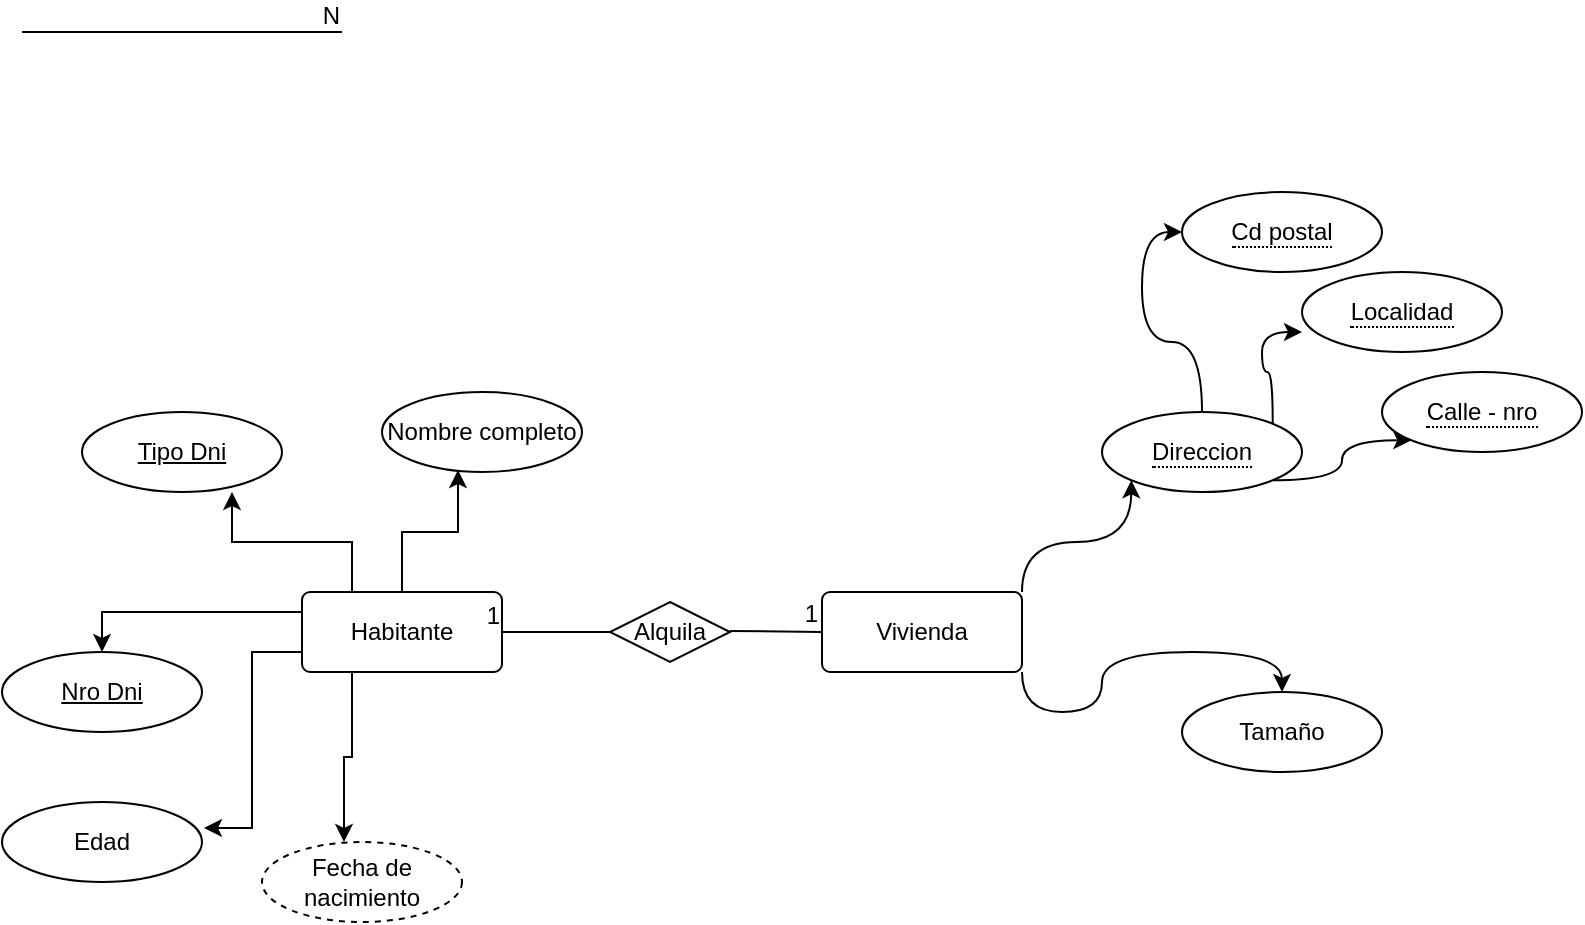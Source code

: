 <mxfile version="28.1.2">
  <diagram name="Página-1" id="BJzU9_9xl7LAiyp9XbbO">
    <mxGraphModel dx="1418" dy="794" grid="1" gridSize="10" guides="1" tooltips="1" connect="1" arrows="1" fold="1" page="1" pageScale="1" pageWidth="827" pageHeight="1169" math="0" shadow="0">
      <root>
        <mxCell id="0" />
        <mxCell id="1" parent="0" />
        <mxCell id="in1imrPIGQjmfALx1_UR-22" style="edgeStyle=orthogonalEdgeStyle;rounded=0;orthogonalLoop=1;jettySize=auto;html=1;exitX=0;exitY=0.25;exitDx=0;exitDy=0;entryX=0.5;entryY=0;entryDx=0;entryDy=0;" edge="1" parent="1" source="in1imrPIGQjmfALx1_UR-1" target="in1imrPIGQjmfALx1_UR-4">
          <mxGeometry relative="1" as="geometry" />
        </mxCell>
        <mxCell id="in1imrPIGQjmfALx1_UR-1" value="Habitante" style="rounded=1;arcSize=10;whiteSpace=wrap;html=1;align=center;" vertex="1" parent="1">
          <mxGeometry x="200" y="440" width="100" height="40" as="geometry" />
        </mxCell>
        <mxCell id="in1imrPIGQjmfALx1_UR-15" style="edgeStyle=orthogonalEdgeStyle;rounded=0;orthogonalLoop=1;jettySize=auto;html=1;exitX=1;exitY=0;exitDx=0;exitDy=0;entryX=0;entryY=1;entryDx=0;entryDy=0;curved=1;" edge="1" parent="1" source="in1imrPIGQjmfALx1_UR-2" target="in1imrPIGQjmfALx1_UR-8">
          <mxGeometry relative="1" as="geometry" />
        </mxCell>
        <mxCell id="in1imrPIGQjmfALx1_UR-19" style="edgeStyle=orthogonalEdgeStyle;rounded=0;orthogonalLoop=1;jettySize=auto;html=1;exitX=1;exitY=1;exitDx=0;exitDy=0;entryX=0.5;entryY=0;entryDx=0;entryDy=0;curved=1;" edge="1" parent="1" source="in1imrPIGQjmfALx1_UR-2" target="in1imrPIGQjmfALx1_UR-18">
          <mxGeometry relative="1" as="geometry" />
        </mxCell>
        <mxCell id="in1imrPIGQjmfALx1_UR-2" value="Vivienda" style="rounded=1;arcSize=10;whiteSpace=wrap;html=1;align=center;" vertex="1" parent="1">
          <mxGeometry x="460" y="440" width="100" height="40" as="geometry" />
        </mxCell>
        <mxCell id="in1imrPIGQjmfALx1_UR-3" value="Tipo Dni" style="ellipse;whiteSpace=wrap;html=1;align=center;fontStyle=4;" vertex="1" parent="1">
          <mxGeometry x="90" y="350" width="100" height="40" as="geometry" />
        </mxCell>
        <mxCell id="in1imrPIGQjmfALx1_UR-4" value="Nro Dni" style="ellipse;whiteSpace=wrap;html=1;align=center;fontStyle=4;" vertex="1" parent="1">
          <mxGeometry x="50" y="470" width="100" height="40" as="geometry" />
        </mxCell>
        <mxCell id="in1imrPIGQjmfALx1_UR-5" value="Nombre completo" style="ellipse;whiteSpace=wrap;html=1;align=center;" vertex="1" parent="1">
          <mxGeometry x="240" y="340" width="100" height="40" as="geometry" />
        </mxCell>
        <mxCell id="in1imrPIGQjmfALx1_UR-6" value="Fecha de nacimiento" style="ellipse;whiteSpace=wrap;html=1;align=center;dashed=1;" vertex="1" parent="1">
          <mxGeometry x="180" y="565" width="100" height="40" as="geometry" />
        </mxCell>
        <mxCell id="in1imrPIGQjmfALx1_UR-7" value="Edad" style="ellipse;whiteSpace=wrap;html=1;align=center;" vertex="1" parent="1">
          <mxGeometry x="50" y="545" width="100" height="40" as="geometry" />
        </mxCell>
        <mxCell id="in1imrPIGQjmfALx1_UR-12" style="edgeStyle=orthogonalEdgeStyle;rounded=0;orthogonalLoop=1;jettySize=auto;html=1;exitX=0.5;exitY=0;exitDx=0;exitDy=0;entryX=0;entryY=0.5;entryDx=0;entryDy=0;curved=1;" edge="1" parent="1" source="in1imrPIGQjmfALx1_UR-8" target="in1imrPIGQjmfALx1_UR-9">
          <mxGeometry relative="1" as="geometry" />
        </mxCell>
        <mxCell id="in1imrPIGQjmfALx1_UR-14" style="edgeStyle=orthogonalEdgeStyle;rounded=0;orthogonalLoop=1;jettySize=auto;html=1;exitX=1;exitY=1;exitDx=0;exitDy=0;entryX=0;entryY=1;entryDx=0;entryDy=0;curved=1;" edge="1" parent="1" source="in1imrPIGQjmfALx1_UR-8" target="in1imrPIGQjmfALx1_UR-11">
          <mxGeometry relative="1" as="geometry" />
        </mxCell>
        <mxCell id="in1imrPIGQjmfALx1_UR-8" value="&lt;span style=&quot;border-bottom: 1px dotted&quot;&gt;Direccion&lt;/span&gt;" style="ellipse;whiteSpace=wrap;html=1;align=center;" vertex="1" parent="1">
          <mxGeometry x="600" y="350" width="100" height="40" as="geometry" />
        </mxCell>
        <mxCell id="in1imrPIGQjmfALx1_UR-9" value="&lt;span style=&quot;border-bottom: 1px dotted&quot;&gt;Cd postal&lt;/span&gt;" style="ellipse;whiteSpace=wrap;html=1;align=center;" vertex="1" parent="1">
          <mxGeometry x="640" y="240" width="100" height="40" as="geometry" />
        </mxCell>
        <mxCell id="in1imrPIGQjmfALx1_UR-10" value="&lt;span style=&quot;border-bottom: 1px dotted&quot;&gt;Localidad&lt;/span&gt;" style="ellipse;whiteSpace=wrap;html=1;align=center;" vertex="1" parent="1">
          <mxGeometry x="700" y="280" width="100" height="40" as="geometry" />
        </mxCell>
        <mxCell id="in1imrPIGQjmfALx1_UR-11" value="&lt;span style=&quot;border-bottom: 1px dotted&quot;&gt;Calle - nro&lt;/span&gt;" style="ellipse;whiteSpace=wrap;html=1;align=center;" vertex="1" parent="1">
          <mxGeometry x="740" y="330" width="100" height="40" as="geometry" />
        </mxCell>
        <mxCell id="in1imrPIGQjmfALx1_UR-13" style="edgeStyle=orthogonalEdgeStyle;rounded=0;orthogonalLoop=1;jettySize=auto;html=1;exitX=1;exitY=0;exitDx=0;exitDy=0;entryX=0;entryY=0.75;entryDx=0;entryDy=0;entryPerimeter=0;curved=1;" edge="1" parent="1" source="in1imrPIGQjmfALx1_UR-8" target="in1imrPIGQjmfALx1_UR-10">
          <mxGeometry relative="1" as="geometry" />
        </mxCell>
        <mxCell id="in1imrPIGQjmfALx1_UR-18" value="Tamaño" style="ellipse;whiteSpace=wrap;html=1;align=center;" vertex="1" parent="1">
          <mxGeometry x="640" y="490" width="100" height="40" as="geometry" />
        </mxCell>
        <mxCell id="in1imrPIGQjmfALx1_UR-20" style="edgeStyle=orthogonalEdgeStyle;rounded=0;orthogonalLoop=1;jettySize=auto;html=1;exitX=0.5;exitY=0;exitDx=0;exitDy=0;entryX=0.38;entryY=0.975;entryDx=0;entryDy=0;entryPerimeter=0;" edge="1" parent="1" source="in1imrPIGQjmfALx1_UR-1" target="in1imrPIGQjmfALx1_UR-5">
          <mxGeometry relative="1" as="geometry" />
        </mxCell>
        <mxCell id="in1imrPIGQjmfALx1_UR-21" style="edgeStyle=orthogonalEdgeStyle;rounded=0;orthogonalLoop=1;jettySize=auto;html=1;exitX=0.25;exitY=0;exitDx=0;exitDy=0;entryX=0.75;entryY=1;entryDx=0;entryDy=0;entryPerimeter=0;" edge="1" parent="1" source="in1imrPIGQjmfALx1_UR-1" target="in1imrPIGQjmfALx1_UR-3">
          <mxGeometry relative="1" as="geometry" />
        </mxCell>
        <mxCell id="in1imrPIGQjmfALx1_UR-23" style="edgeStyle=orthogonalEdgeStyle;rounded=0;orthogonalLoop=1;jettySize=auto;html=1;exitX=0;exitY=0.75;exitDx=0;exitDy=0;entryX=1.01;entryY=0.325;entryDx=0;entryDy=0;entryPerimeter=0;" edge="1" parent="1" source="in1imrPIGQjmfALx1_UR-1" target="in1imrPIGQjmfALx1_UR-7">
          <mxGeometry relative="1" as="geometry" />
        </mxCell>
        <mxCell id="in1imrPIGQjmfALx1_UR-24" style="edgeStyle=orthogonalEdgeStyle;rounded=0;orthogonalLoop=1;jettySize=auto;html=1;exitX=0.25;exitY=1;exitDx=0;exitDy=0;entryX=0.41;entryY=0;entryDx=0;entryDy=0;entryPerimeter=0;" edge="1" parent="1" source="in1imrPIGQjmfALx1_UR-1" target="in1imrPIGQjmfALx1_UR-6">
          <mxGeometry relative="1" as="geometry" />
        </mxCell>
        <mxCell id="in1imrPIGQjmfALx1_UR-27" value="" style="endArrow=none;html=1;rounded=0;entryX=0;entryY=0.5;entryDx=0;entryDy=0;" edge="1" parent="1" target="in1imrPIGQjmfALx1_UR-26">
          <mxGeometry width="50" height="50" relative="1" as="geometry">
            <mxPoint x="380" y="460" as="sourcePoint" />
            <mxPoint x="460" y="460" as="targetPoint" />
          </mxGeometry>
        </mxCell>
        <mxCell id="in1imrPIGQjmfALx1_UR-26" value="Alquila" style="shape=rhombus;perimeter=rhombusPerimeter;whiteSpace=wrap;html=1;align=center;" vertex="1" parent="1">
          <mxGeometry x="354" y="445" width="60" height="30" as="geometry" />
        </mxCell>
        <mxCell id="in1imrPIGQjmfALx1_UR-36" value="" style="endArrow=none;html=1;rounded=0;" edge="1" parent="1">
          <mxGeometry relative="1" as="geometry">
            <mxPoint x="60" y="160" as="sourcePoint" />
            <mxPoint x="220" y="160" as="targetPoint" />
          </mxGeometry>
        </mxCell>
        <mxCell id="in1imrPIGQjmfALx1_UR-37" value="N" style="resizable=0;html=1;whiteSpace=wrap;align=right;verticalAlign=bottom;" connectable="0" vertex="1" parent="in1imrPIGQjmfALx1_UR-36">
          <mxGeometry x="1" relative="1" as="geometry" />
        </mxCell>
        <mxCell id="in1imrPIGQjmfALx1_UR-38" value="" style="endArrow=none;html=1;rounded=0;" edge="1" parent="1">
          <mxGeometry relative="1" as="geometry">
            <mxPoint x="414" y="459.5" as="sourcePoint" />
            <mxPoint x="460" y="460" as="targetPoint" />
          </mxGeometry>
        </mxCell>
        <mxCell id="in1imrPIGQjmfALx1_UR-39" value="1" style="resizable=0;html=1;whiteSpace=wrap;align=right;verticalAlign=bottom;" connectable="0" vertex="1" parent="in1imrPIGQjmfALx1_UR-38">
          <mxGeometry x="1" relative="1" as="geometry" />
        </mxCell>
        <mxCell id="in1imrPIGQjmfALx1_UR-41" value="" style="endArrow=none;html=1;rounded=0;entryX=1;entryY=0.5;entryDx=0;entryDy=0;exitX=0;exitY=0.5;exitDx=0;exitDy=0;" edge="1" parent="1" source="in1imrPIGQjmfALx1_UR-26" target="in1imrPIGQjmfALx1_UR-1">
          <mxGeometry relative="1" as="geometry">
            <mxPoint x="360" y="530" as="sourcePoint" />
            <mxPoint x="400" y="550" as="targetPoint" />
          </mxGeometry>
        </mxCell>
        <mxCell id="in1imrPIGQjmfALx1_UR-42" value="1" style="resizable=0;html=1;whiteSpace=wrap;align=right;verticalAlign=bottom;" connectable="0" vertex="1" parent="in1imrPIGQjmfALx1_UR-41">
          <mxGeometry x="1" relative="1" as="geometry" />
        </mxCell>
      </root>
    </mxGraphModel>
  </diagram>
</mxfile>
